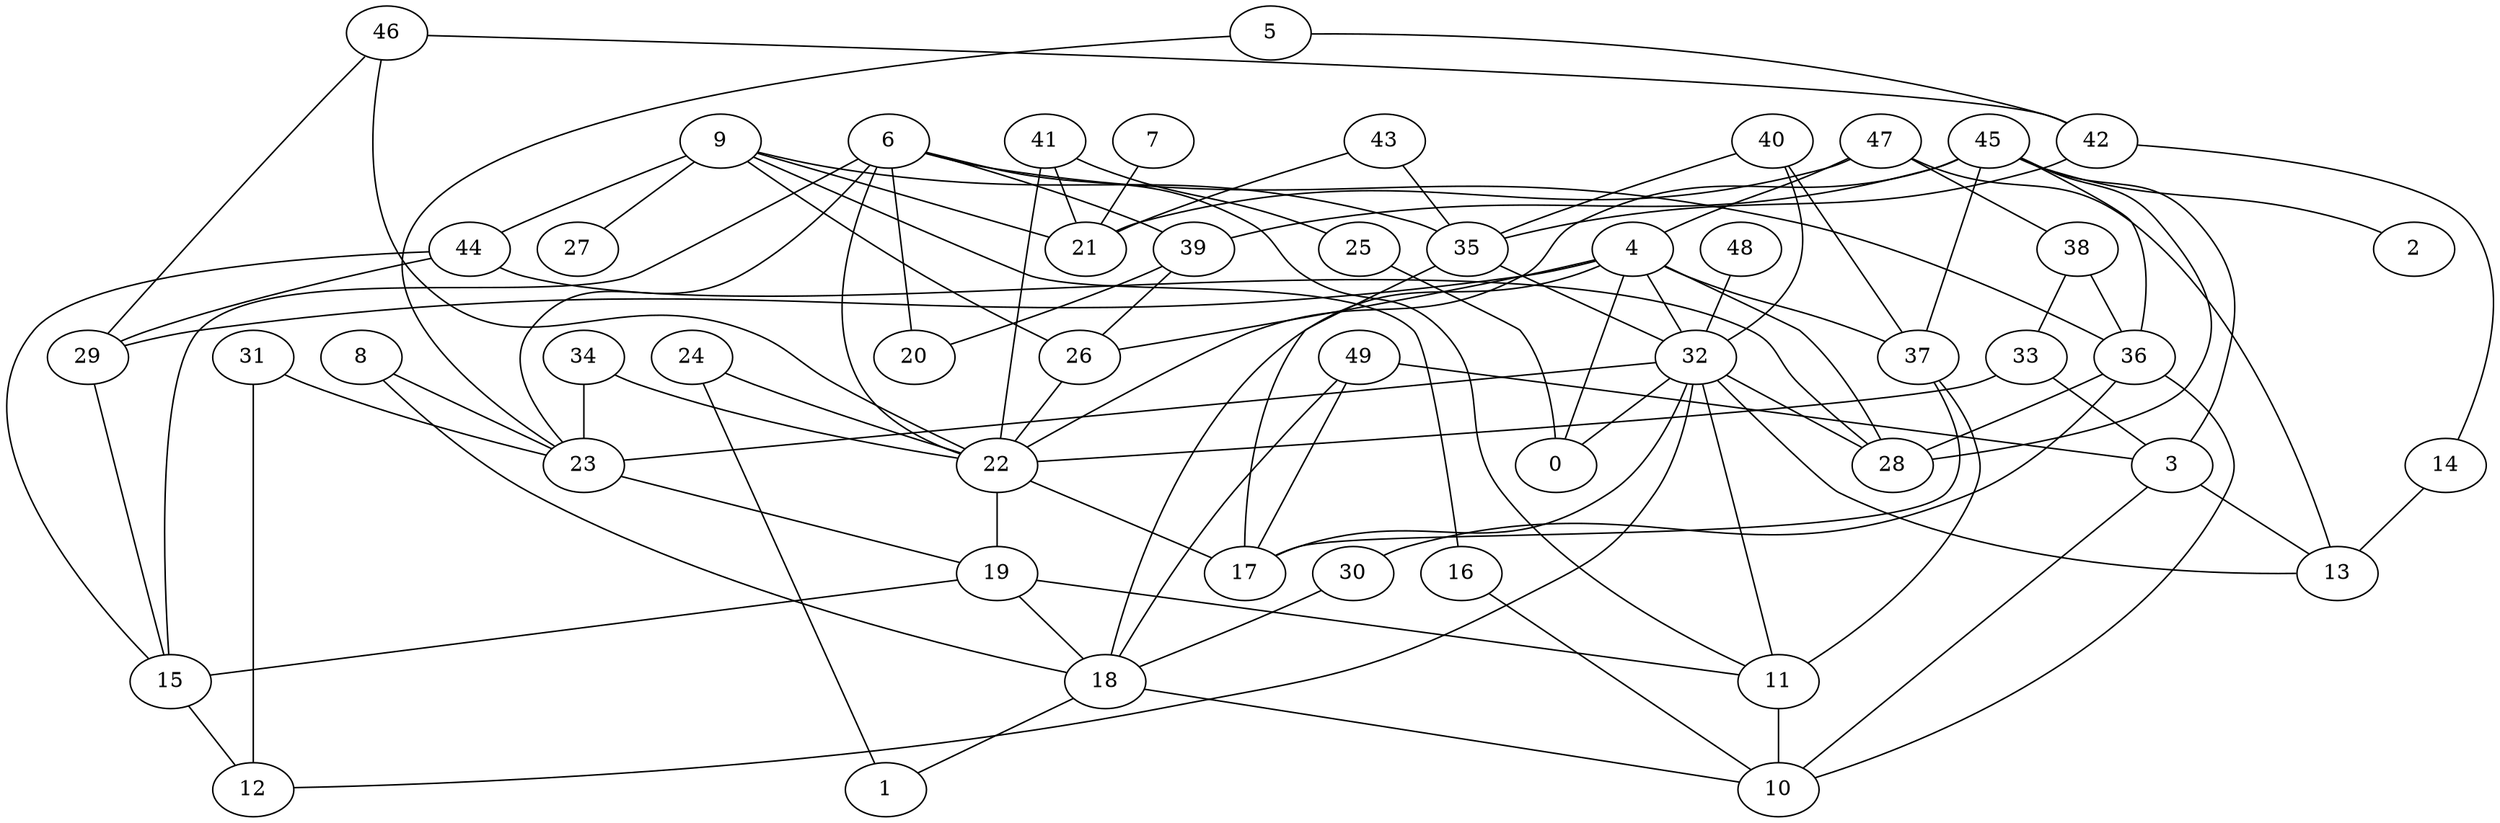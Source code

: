 digraph GG_graph {

subgraph G_graph {
edge [color = black]
"8" -> "23" [dir = none]
"38" -> "33" [dir = none]
"5" -> "42" [dir = none]
"46" -> "22" [dir = none]
"43" -> "21" [dir = none]
"29" -> "15" [dir = none]
"48" -> "32" [dir = none]
"9" -> "16" [dir = none]
"9" -> "27" [dir = none]
"9" -> "35" [dir = none]
"9" -> "21" [dir = none]
"22" -> "17" [dir = none]
"22" -> "19" [dir = none]
"40" -> "32" [dir = none]
"19" -> "15" [dir = none]
"19" -> "18" [dir = none]
"26" -> "22" [dir = none]
"32" -> "11" [dir = none]
"32" -> "12" [dir = none]
"32" -> "17" [dir = none]
"25" -> "0" [dir = none]
"41" -> "25" [dir = none]
"41" -> "21" [dir = none]
"41" -> "22" [dir = none]
"7" -> "21" [dir = none]
"33" -> "22" [dir = none]
"33" -> "3" [dir = none]
"47" -> "21" [dir = none]
"36" -> "30" [dir = none]
"36" -> "28" [dir = none]
"14" -> "13" [dir = none]
"34" -> "22" [dir = none]
"42" -> "35" [dir = none]
"49" -> "3" [dir = none]
"44" -> "29" [dir = none]
"4" -> "37" [dir = none]
"4" -> "26" [dir = none]
"24" -> "1" [dir = none]
"24" -> "22" [dir = none]
"31" -> "12" [dir = none]
"6" -> "39" [dir = none]
"6" -> "20" [dir = none]
"6" -> "23" [dir = none]
"6" -> "36" [dir = none]
"6" -> "22" [dir = none]
"3" -> "13" [dir = none]
"3" -> "10" [dir = none]
"45" -> "2" [dir = none]
"45" -> "36" [dir = none]
"45" -> "22" [dir = none]
"45" -> "3" [dir = none]
"40" -> "35" [dir = none]
"39" -> "20" [dir = none]
"4" -> "29" [dir = none]
"30" -> "18" [dir = none]
"16" -> "10" [dir = none]
"43" -> "35" [dir = none]
"8" -> "18" [dir = none]
"32" -> "23" [dir = none]
"18" -> "10" [dir = none]
"15" -> "12" [dir = none]
"19" -> "11" [dir = none]
"4" -> "0" [dir = none]
"40" -> "37" [dir = none]
"45" -> "39" [dir = none]
"37" -> "11" [dir = none]
"47" -> "4" [dir = none]
"44" -> "28" [dir = none]
"39" -> "26" [dir = none]
"6" -> "15" [dir = none]
"37" -> "17" [dir = none]
"35" -> "17" [dir = none]
"47" -> "38" [dir = none]
"34" -> "23" [dir = none]
"4" -> "32" [dir = none]
"32" -> "28" [dir = none]
"4" -> "28" [dir = none]
"44" -> "15" [dir = none]
"32" -> "13" [dir = none]
"5" -> "23" [dir = none]
"46" -> "42" [dir = none]
"45" -> "37" [dir = none]
"11" -> "10" [dir = none]
"23" -> "19" [dir = none]
"47" -> "13" [dir = none]
"46" -> "29" [dir = none]
"18" -> "1" [dir = none]
"32" -> "0" [dir = none]
"6" -> "11" [dir = none]
"31" -> "23" [dir = none]
"9" -> "44" [dir = none]
"49" -> "18" [dir = none]
"45" -> "28" [dir = none]
"4" -> "18" [dir = none]
"9" -> "26" [dir = none]
"38" -> "36" [dir = none]
"36" -> "10" [dir = none]
"35" -> "32" [dir = none]
"42" -> "14" [dir = none]
"49" -> "17" [dir = none]
}

}
